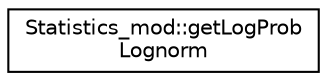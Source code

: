 digraph "Graphical Class Hierarchy"
{
 // LATEX_PDF_SIZE
  edge [fontname="Helvetica",fontsize="10",labelfontname="Helvetica",labelfontsize="10"];
  node [fontname="Helvetica",fontsize="10",shape=record];
  rankdir="LR";
  Node0 [label="Statistics_mod::getLogProb\lLognorm",height=0.2,width=0.4,color="black", fillcolor="white", style="filled",URL="$interfaceStatistics__mod_1_1getLogProbLognorm.html",tooltip=" "];
}
